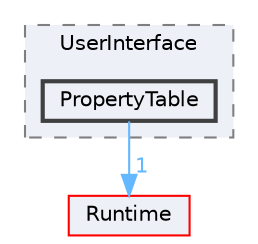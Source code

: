 digraph "PropertyTable"
{
 // INTERACTIVE_SVG=YES
 // LATEX_PDF_SIZE
  bgcolor="transparent";
  edge [fontname=Helvetica,fontsize=10,labelfontname=Helvetica,labelfontsize=10];
  node [fontname=Helvetica,fontsize=10,shape=box,height=0.2,width=0.4];
  compound=true
  subgraph clusterdir_49812595284463cc6fec0ffc6552efb9 {
    graph [ bgcolor="#edf0f7", pencolor="grey50", label="UserInterface", fontname=Helvetica,fontsize=10 style="filled,dashed", URL="dir_49812595284463cc6fec0ffc6552efb9.html",tooltip=""]
  dir_60897ee4f6d5163dc8121e3dec78b4a3 [label="PropertyTable", fillcolor="#edf0f7", color="grey25", style="filled,bold", URL="dir_60897ee4f6d5163dc8121e3dec78b4a3.html",tooltip=""];
  }
  dir_7536b172fbd480bfd146a1b1acd6856b [label="Runtime", fillcolor="#edf0f7", color="red", style="filled", URL="dir_7536b172fbd480bfd146a1b1acd6856b.html",tooltip=""];
  dir_60897ee4f6d5163dc8121e3dec78b4a3->dir_7536b172fbd480bfd146a1b1acd6856b [headlabel="1", labeldistance=1.5 headhref="dir_000783_000984.html" href="dir_000783_000984.html" color="steelblue1" fontcolor="steelblue1"];
}
